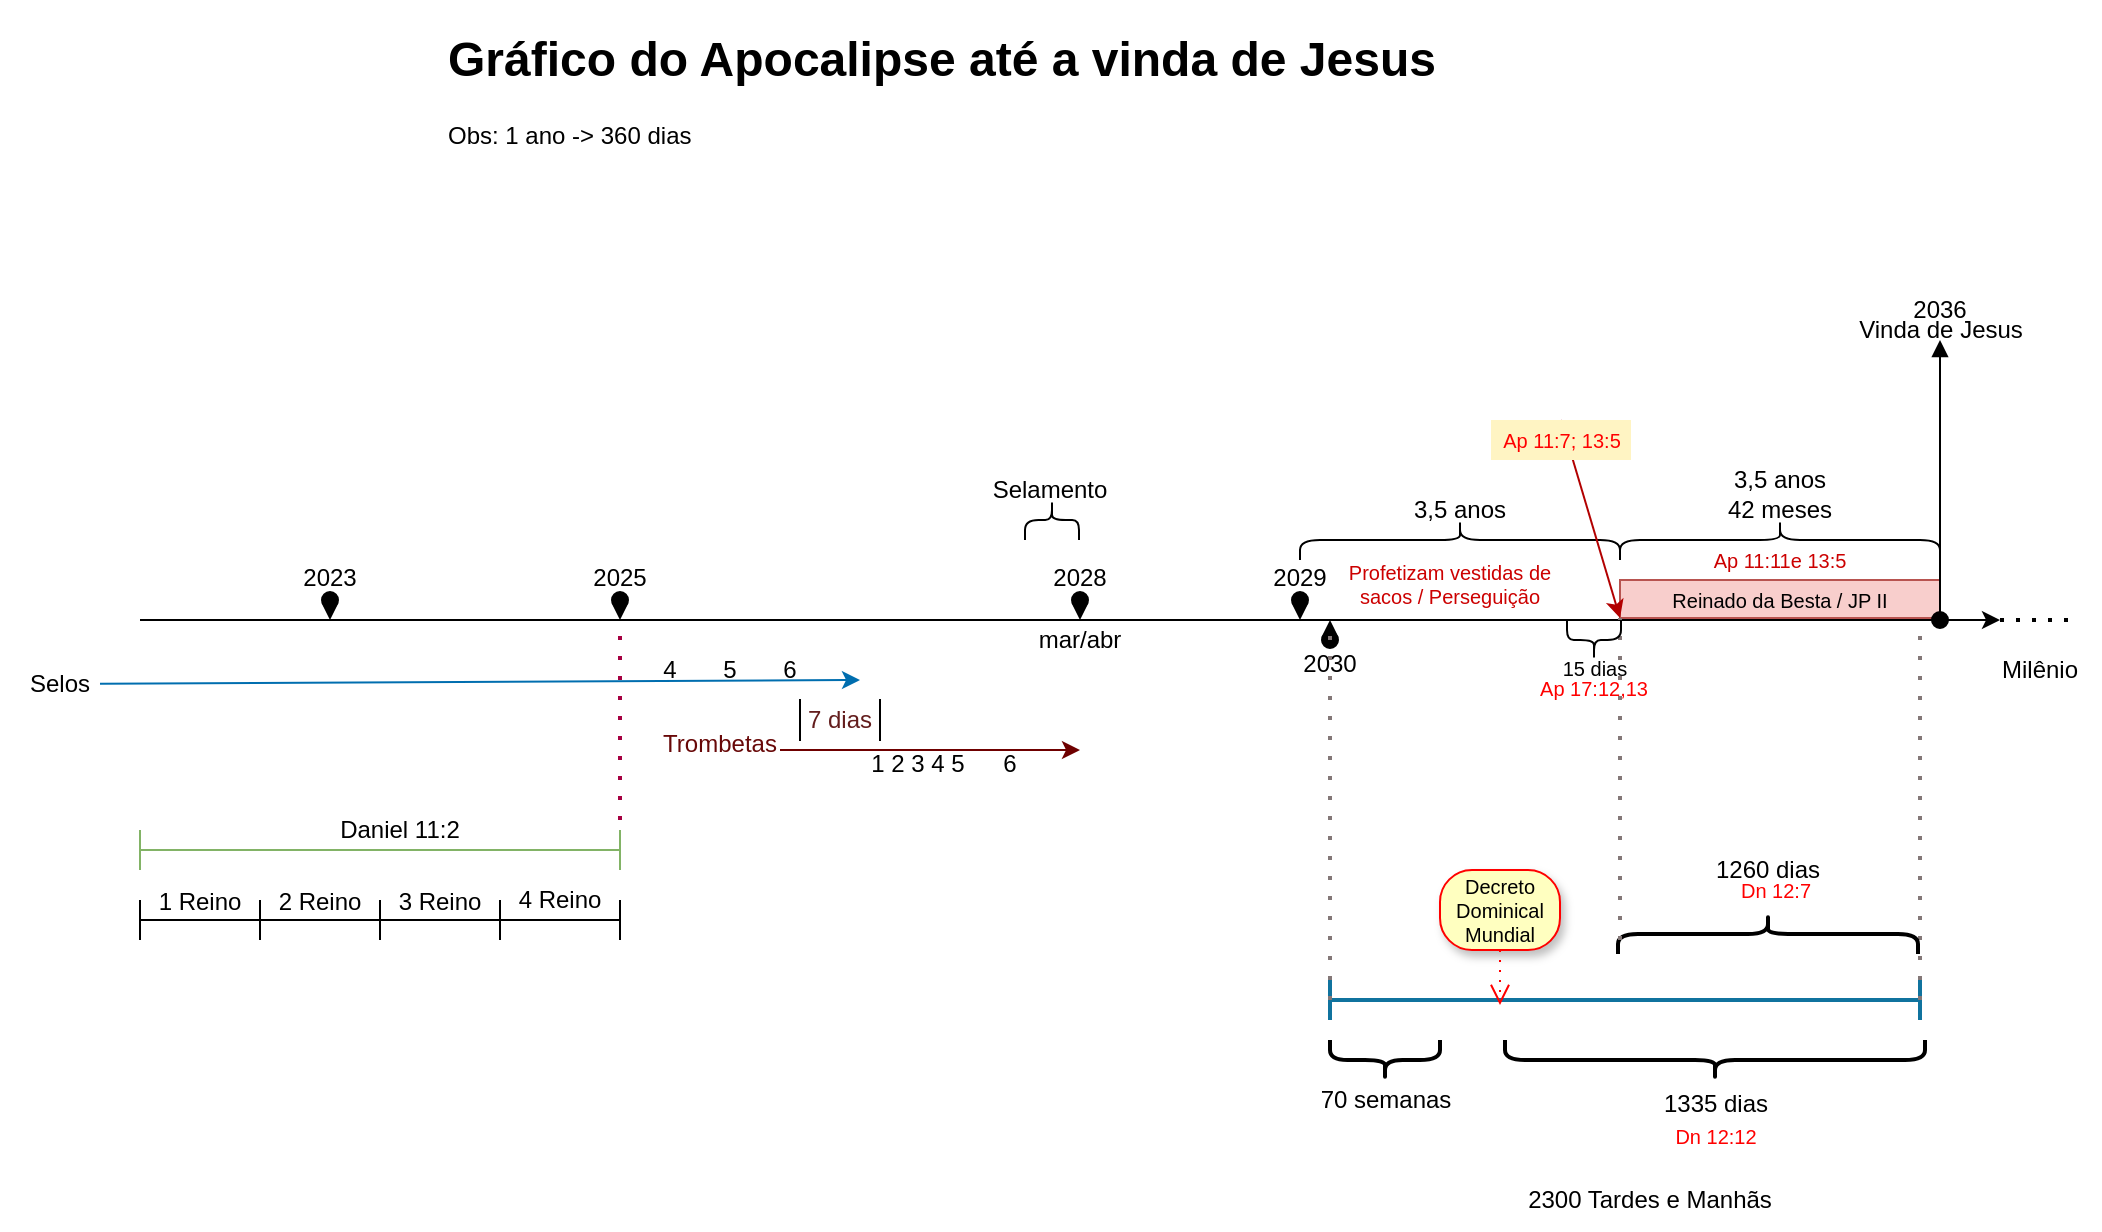 <mxfile version="20.7.3" type="github">
  <diagram id="QsOQ4QXmdrIGZMQj0x0d" name="Page-1">
    <mxGraphModel dx="654" dy="352" grid="1" gridSize="10" guides="1" tooltips="1" connect="1" arrows="1" fold="1" page="1" pageScale="1" pageWidth="850" pageHeight="1100" math="0" shadow="0">
      <root>
        <mxCell id="0" />
        <mxCell id="1" parent="0" />
        <mxCell id="_je04n-Sk0oRXr9PTFX6-1" value="" style="endArrow=classic;html=1;rounded=0;" edge="1" parent="1">
          <mxGeometry width="50" height="50" relative="1" as="geometry">
            <mxPoint x="200" y="320" as="sourcePoint" />
            <mxPoint x="1130" y="320" as="targetPoint" />
          </mxGeometry>
        </mxCell>
        <mxCell id="_je04n-Sk0oRXr9PTFX6-3" value="Milênio" style="text;html=1;strokeColor=none;fillColor=none;align=center;verticalAlign=middle;whiteSpace=wrap;rounded=0;" vertex="1" parent="1">
          <mxGeometry x="1120" y="330" width="60" height="30" as="geometry" />
        </mxCell>
        <mxCell id="_je04n-Sk0oRXr9PTFX6-4" value="" style="endArrow=none;dashed=1;html=1;dashPattern=1 3;strokeWidth=2;rounded=0;" edge="1" parent="1">
          <mxGeometry width="50" height="50" relative="1" as="geometry">
            <mxPoint x="1130" y="320" as="sourcePoint" />
            <mxPoint x="1170" y="320" as="targetPoint" />
          </mxGeometry>
        </mxCell>
        <mxCell id="_je04n-Sk0oRXr9PTFX6-5" value="2036" style="text;html=1;strokeColor=none;fillColor=none;align=center;verticalAlign=middle;whiteSpace=wrap;rounded=0;" vertex="1" parent="1">
          <mxGeometry x="1070" y="150" width="60" height="30" as="geometry" />
        </mxCell>
        <mxCell id="_je04n-Sk0oRXr9PTFX6-6" value="Vinda de Jesus" style="text;html=1;strokeColor=none;fillColor=none;align=center;verticalAlign=middle;whiteSpace=wrap;rounded=0;" vertex="1" parent="1">
          <mxGeometry x="1047.5" y="160" width="105" height="30" as="geometry" />
        </mxCell>
        <mxCell id="_je04n-Sk0oRXr9PTFX6-14" value="" style="group" vertex="1" connectable="0" parent="1">
          <mxGeometry x="780" y="250" width="160" height="40" as="geometry" />
        </mxCell>
        <mxCell id="_je04n-Sk0oRXr9PTFX6-8" value="" style="shape=curlyBracket;whiteSpace=wrap;html=1;rounded=1;labelPosition=left;verticalLabelPosition=middle;align=right;verticalAlign=middle;rotation=90;" vertex="1" parent="_je04n-Sk0oRXr9PTFX6-14">
          <mxGeometry x="70" y="-50" width="20" height="160" as="geometry" />
        </mxCell>
        <mxCell id="_je04n-Sk0oRXr9PTFX6-9" value="3,5 anos" style="text;html=1;strokeColor=none;fillColor=none;align=center;verticalAlign=middle;whiteSpace=wrap;rounded=0;" vertex="1" parent="_je04n-Sk0oRXr9PTFX6-14">
          <mxGeometry x="50" width="60" height="30" as="geometry" />
        </mxCell>
        <mxCell id="_je04n-Sk0oRXr9PTFX6-15" value="" style="group;fontColor=default;" vertex="1" connectable="0" parent="1">
          <mxGeometry x="940" y="250" width="160" height="50" as="geometry" />
        </mxCell>
        <mxCell id="_je04n-Sk0oRXr9PTFX6-16" value="" style="shape=curlyBracket;whiteSpace=wrap;html=1;rounded=1;labelPosition=left;verticalLabelPosition=middle;align=right;verticalAlign=middle;rotation=90;" vertex="1" parent="_je04n-Sk0oRXr9PTFX6-15">
          <mxGeometry x="70" y="-50" width="20" height="160" as="geometry" />
        </mxCell>
        <mxCell id="_je04n-Sk0oRXr9PTFX6-17" value="3,5 anos&lt;br&gt;42 meses" style="text;html=1;strokeColor=none;fillColor=none;align=center;verticalAlign=middle;whiteSpace=wrap;rounded=0;" vertex="1" parent="_je04n-Sk0oRXr9PTFX6-15">
          <mxGeometry x="50" y="-8" width="60" height="30" as="geometry" />
        </mxCell>
        <mxCell id="_je04n-Sk0oRXr9PTFX6-121" value="Ap 11:11e 13:5" style="text;strokeColor=none;fillColor=none;align=center;verticalAlign=middle;rounded=0;shadow=0;labelBackgroundColor=none;sketch=0;strokeWidth=2;fontSize=10;labelBorderColor=none;horizontal=1;fontColor=#CC0000;" vertex="1" parent="_je04n-Sk0oRXr9PTFX6-15">
          <mxGeometry x="40" y="30" width="80" height="20" as="geometry" />
        </mxCell>
        <mxCell id="_je04n-Sk0oRXr9PTFX6-19" value="Reinado da Besta /&amp;nbsp;JP II" style="text;html=1;strokeColor=#b85450;fillColor=#f8cecc;align=center;verticalAlign=middle;whiteSpace=wrap;rounded=0;fontSize=10;" vertex="1" parent="1">
          <mxGeometry x="940" y="300" width="160" height="19" as="geometry" />
        </mxCell>
        <mxCell id="_je04n-Sk0oRXr9PTFX6-21" value="" style="html=1;verticalAlign=bottom;startArrow=oval;startFill=1;endArrow=block;startSize=8;rounded=0;" edge="1" parent="1">
          <mxGeometry x="-1" width="60" relative="1" as="geometry">
            <mxPoint x="780" y="310" as="sourcePoint" />
            <mxPoint x="780" y="320" as="targetPoint" />
            <mxPoint as="offset" />
          </mxGeometry>
        </mxCell>
        <mxCell id="_je04n-Sk0oRXr9PTFX6-23" value="2029" style="text;html=1;strokeColor=none;fillColor=none;align=center;verticalAlign=middle;whiteSpace=wrap;rounded=0;" vertex="1" parent="1">
          <mxGeometry x="765" y="294" width="30" height="10" as="geometry" />
        </mxCell>
        <mxCell id="_je04n-Sk0oRXr9PTFX6-24" value="&lt;h1&gt;Gráfico do Apocalipse até a vinda de Jesus&lt;/h1&gt;&lt;p&gt;Obs: 1 ano -&amp;gt; 360 dias&lt;/p&gt;" style="text;html=1;strokeColor=none;fillColor=none;spacing=5;spacingTop=-20;whiteSpace=wrap;overflow=hidden;rounded=0;" vertex="1" parent="1">
          <mxGeometry x="349" y="20" width="520" height="120" as="geometry" />
        </mxCell>
        <mxCell id="_je04n-Sk0oRXr9PTFX6-25" value="" style="html=1;verticalAlign=bottom;startArrow=oval;startFill=1;endArrow=block;startSize=8;rounded=0;" edge="1" parent="1">
          <mxGeometry width="60" relative="1" as="geometry">
            <mxPoint x="1100" y="320.0" as="sourcePoint" />
            <mxPoint x="1100" y="180" as="targetPoint" />
          </mxGeometry>
        </mxCell>
        <mxCell id="_je04n-Sk0oRXr9PTFX6-27" value="" style="html=1;verticalAlign=bottom;startArrow=oval;startFill=1;endArrow=block;startSize=8;rounded=0;" edge="1" parent="1">
          <mxGeometry width="60" relative="1" as="geometry">
            <mxPoint x="670" y="310" as="sourcePoint" />
            <mxPoint x="670" y="320" as="targetPoint" />
          </mxGeometry>
        </mxCell>
        <mxCell id="_je04n-Sk0oRXr9PTFX6-28" value="2028" style="text;html=1;strokeColor=none;fillColor=none;align=center;verticalAlign=middle;whiteSpace=wrap;rounded=0;" vertex="1" parent="1">
          <mxGeometry x="655" y="294" width="30" height="10" as="geometry" />
        </mxCell>
        <mxCell id="_je04n-Sk0oRXr9PTFX6-29" value="" style="html=1;verticalAlign=bottom;startArrow=oval;startFill=1;endArrow=block;startSize=8;rounded=0;" edge="1" parent="1">
          <mxGeometry width="60" relative="1" as="geometry">
            <mxPoint x="440" y="310" as="sourcePoint" />
            <mxPoint x="440" y="320" as="targetPoint" />
          </mxGeometry>
        </mxCell>
        <mxCell id="_je04n-Sk0oRXr9PTFX6-30" value="2025" style="text;html=1;strokeColor=none;fillColor=none;align=center;verticalAlign=middle;whiteSpace=wrap;rounded=0;" vertex="1" parent="1">
          <mxGeometry x="425" y="294" width="30" height="10" as="geometry" />
        </mxCell>
        <mxCell id="_je04n-Sk0oRXr9PTFX6-31" value="" style="html=1;verticalAlign=bottom;startArrow=oval;startFill=1;endArrow=block;startSize=8;rounded=0;" edge="1" parent="1">
          <mxGeometry width="60" relative="1" as="geometry">
            <mxPoint x="295" y="310.0" as="sourcePoint" />
            <mxPoint x="295" y="320.0" as="targetPoint" />
          </mxGeometry>
        </mxCell>
        <mxCell id="_je04n-Sk0oRXr9PTFX6-32" value="2023" style="text;html=1;strokeColor=none;fillColor=none;align=center;verticalAlign=middle;whiteSpace=wrap;rounded=0;" vertex="1" parent="1">
          <mxGeometry x="280" y="294" width="30" height="10" as="geometry" />
        </mxCell>
        <mxCell id="_je04n-Sk0oRXr9PTFX6-48" value="Selos" style="text;html=1;strokeColor=none;fillColor=none;align=center;verticalAlign=middle;whiteSpace=wrap;rounded=0;" vertex="1" parent="1">
          <mxGeometry x="130" y="337" width="60" height="30" as="geometry" />
        </mxCell>
        <mxCell id="_je04n-Sk0oRXr9PTFX6-49" value="" style="endArrow=classic;html=1;rounded=0;fillColor=#1ba1e2;strokeColor=#006EAF;" edge="1" parent="1">
          <mxGeometry width="50" height="50" relative="1" as="geometry">
            <mxPoint x="180" y="351.83" as="sourcePoint" />
            <mxPoint x="560" y="350" as="targetPoint" />
          </mxGeometry>
        </mxCell>
        <mxCell id="_je04n-Sk0oRXr9PTFX6-50" value="4" style="text;html=1;strokeColor=none;fillColor=none;align=center;verticalAlign=middle;whiteSpace=wrap;rounded=0;" vertex="1" parent="1">
          <mxGeometry x="460" y="335" width="10" height="20" as="geometry" />
        </mxCell>
        <mxCell id="_je04n-Sk0oRXr9PTFX6-51" value="5" style="text;html=1;strokeColor=none;fillColor=none;align=center;verticalAlign=middle;whiteSpace=wrap;rounded=0;" vertex="1" parent="1">
          <mxGeometry x="490" y="335" width="10" height="20" as="geometry" />
        </mxCell>
        <mxCell id="_je04n-Sk0oRXr9PTFX6-52" value="6" style="text;html=1;strokeColor=none;fillColor=none;align=center;verticalAlign=middle;whiteSpace=wrap;rounded=0;" vertex="1" parent="1">
          <mxGeometry x="520" y="335" width="10" height="20" as="geometry" />
        </mxCell>
        <mxCell id="_je04n-Sk0oRXr9PTFX6-54" value="" style="endArrow=classic;html=1;rounded=0;fontColor=#631d1d;labelBorderColor=none;fillColor=#a20025;strokeColor=#6F0000;" edge="1" parent="1">
          <mxGeometry width="50" height="50" relative="1" as="geometry">
            <mxPoint x="520" y="385" as="sourcePoint" />
            <mxPoint x="670" y="385" as="targetPoint" />
          </mxGeometry>
        </mxCell>
        <mxCell id="_je04n-Sk0oRXr9PTFX6-57" value="Trombetas" style="text;html=1;strokeColor=none;fillColor=none;align=center;verticalAlign=middle;whiteSpace=wrap;rounded=0;fontColor=#680808;" vertex="1" parent="1">
          <mxGeometry x="460" y="367" width="60" height="30" as="geometry" />
        </mxCell>
        <mxCell id="_je04n-Sk0oRXr9PTFX6-60" value="7 dias" style="shape=partialRectangle;whiteSpace=wrap;html=1;top=0;bottom=0;fillColor=none;fontColor=#631d1d;" vertex="1" parent="1">
          <mxGeometry x="530" y="360" width="40" height="20" as="geometry" />
        </mxCell>
        <mxCell id="_je04n-Sk0oRXr9PTFX6-61" value="1" style="text;html=1;strokeColor=none;fillColor=none;align=center;verticalAlign=middle;whiteSpace=wrap;rounded=0;" vertex="1" parent="1">
          <mxGeometry x="564" y="382" width="10" height="20" as="geometry" />
        </mxCell>
        <mxCell id="_je04n-Sk0oRXr9PTFX6-66" value="2" style="text;html=1;strokeColor=none;fillColor=none;align=center;verticalAlign=middle;whiteSpace=wrap;rounded=0;" vertex="1" parent="1">
          <mxGeometry x="574" y="382" width="10" height="20" as="geometry" />
        </mxCell>
        <mxCell id="_je04n-Sk0oRXr9PTFX6-67" value="3" style="text;html=1;strokeColor=none;fillColor=none;align=center;verticalAlign=middle;whiteSpace=wrap;rounded=0;" vertex="1" parent="1">
          <mxGeometry x="584" y="382" width="10" height="20" as="geometry" />
        </mxCell>
        <mxCell id="_je04n-Sk0oRXr9PTFX6-68" value="4" style="text;html=1;strokeColor=none;fillColor=none;align=center;verticalAlign=middle;whiteSpace=wrap;rounded=0;" vertex="1" parent="1">
          <mxGeometry x="594" y="382" width="10" height="20" as="geometry" />
        </mxCell>
        <mxCell id="_je04n-Sk0oRXr9PTFX6-69" value="5" style="text;html=1;strokeColor=none;fillColor=none;align=center;verticalAlign=middle;whiteSpace=wrap;rounded=0;" vertex="1" parent="1">
          <mxGeometry x="604" y="382" width="10" height="20" as="geometry" />
        </mxCell>
        <mxCell id="_je04n-Sk0oRXr9PTFX6-70" value="6" style="text;html=1;strokeColor=none;fillColor=none;align=center;verticalAlign=middle;whiteSpace=wrap;rounded=0;" vertex="1" parent="1">
          <mxGeometry x="630" y="382" width="10" height="20" as="geometry" />
        </mxCell>
        <mxCell id="_je04n-Sk0oRXr9PTFX6-81" value="" style="group" vertex="1" connectable="0" parent="1">
          <mxGeometry x="200" y="410" width="240" height="70" as="geometry" />
        </mxCell>
        <mxCell id="_je04n-Sk0oRXr9PTFX6-33" value="" style="shape=crossbar;whiteSpace=wrap;html=1;rounded=1;fillColor=#d5e8d4;strokeColor=#82b366;" vertex="1" parent="_je04n-Sk0oRXr9PTFX6-81">
          <mxGeometry y="15" width="240" height="20" as="geometry" />
        </mxCell>
        <mxCell id="_je04n-Sk0oRXr9PTFX6-34" value="Daniel 11:2" style="text;html=1;strokeColor=none;fillColor=none;align=center;verticalAlign=middle;whiteSpace=wrap;rounded=0;" vertex="1" parent="_je04n-Sk0oRXr9PTFX6-81">
          <mxGeometry x="90" width="80" height="30" as="geometry" />
        </mxCell>
        <mxCell id="_je04n-Sk0oRXr9PTFX6-79" value="" style="group" vertex="1" connectable="0" parent="_je04n-Sk0oRXr9PTFX6-81">
          <mxGeometry y="50" width="240" height="20" as="geometry" />
        </mxCell>
        <mxCell id="_je04n-Sk0oRXr9PTFX6-74" value="" style="shape=crossbar;whiteSpace=wrap;html=1;rounded=1;fontColor=#631d1d;" vertex="1" parent="_je04n-Sk0oRXr9PTFX6-79">
          <mxGeometry width="60" height="20" as="geometry" />
        </mxCell>
        <mxCell id="_je04n-Sk0oRXr9PTFX6-75" value="" style="shape=crossbar;whiteSpace=wrap;html=1;rounded=1;fontColor=#631d1d;" vertex="1" parent="_je04n-Sk0oRXr9PTFX6-79">
          <mxGeometry x="60" width="60" height="20" as="geometry" />
        </mxCell>
        <mxCell id="_je04n-Sk0oRXr9PTFX6-77" value="" style="shape=crossbar;whiteSpace=wrap;html=1;rounded=1;fontColor=#631d1d;" vertex="1" parent="_je04n-Sk0oRXr9PTFX6-79">
          <mxGeometry x="120" width="60" height="20" as="geometry" />
        </mxCell>
        <mxCell id="_je04n-Sk0oRXr9PTFX6-78" value="" style="shape=crossbar;whiteSpace=wrap;html=1;rounded=1;fontColor=#631d1d;" vertex="1" parent="_je04n-Sk0oRXr9PTFX6-79">
          <mxGeometry x="180" width="60" height="20" as="geometry" />
        </mxCell>
        <mxCell id="_je04n-Sk0oRXr9PTFX6-83" value="1 Reino" style="text;html=1;strokeColor=none;fillColor=none;align=center;verticalAlign=middle;whiteSpace=wrap;rounded=0;labelBackgroundColor=none;fontColor=#000000;" vertex="1" parent="_je04n-Sk0oRXr9PTFX6-79">
          <mxGeometry y="-14" width="60" height="30" as="geometry" />
        </mxCell>
        <mxCell id="_je04n-Sk0oRXr9PTFX6-84" value="2 Reino" style="text;html=1;strokeColor=none;fillColor=none;align=center;verticalAlign=middle;whiteSpace=wrap;rounded=0;labelBackgroundColor=none;fontColor=#000000;" vertex="1" parent="_je04n-Sk0oRXr9PTFX6-79">
          <mxGeometry x="60" y="-14" width="60" height="30" as="geometry" />
        </mxCell>
        <mxCell id="_je04n-Sk0oRXr9PTFX6-85" value="3 Reino" style="text;html=1;strokeColor=none;fillColor=none;align=center;verticalAlign=middle;whiteSpace=wrap;rounded=0;labelBackgroundColor=none;fontColor=#000000;" vertex="1" parent="_je04n-Sk0oRXr9PTFX6-79">
          <mxGeometry x="120" y="-14" width="60" height="30" as="geometry" />
        </mxCell>
        <mxCell id="_je04n-Sk0oRXr9PTFX6-86" value="4 Reino" style="text;html=1;strokeColor=none;fillColor=none;align=center;verticalAlign=middle;whiteSpace=wrap;rounded=0;labelBackgroundColor=none;fontColor=#000000;" vertex="1" parent="_je04n-Sk0oRXr9PTFX6-81">
          <mxGeometry x="180" y="35" width="60" height="30" as="geometry" />
        </mxCell>
        <mxCell id="_je04n-Sk0oRXr9PTFX6-87" value="" style="endArrow=none;dashed=1;html=1;strokeWidth=2;rounded=0;labelBorderColor=none;fontColor=#000000;dashPattern=1 4;strokeColor=#A50040;fillColor=#d80073;" edge="1" parent="1">
          <mxGeometry width="50" height="50" relative="1" as="geometry">
            <mxPoint x="440" y="420" as="sourcePoint" />
            <mxPoint x="440" y="320" as="targetPoint" />
          </mxGeometry>
        </mxCell>
        <mxCell id="_je04n-Sk0oRXr9PTFX6-89" value="" style="shape=curlyBracket;whiteSpace=wrap;html=1;rounded=1;flipH=1;labelPosition=right;verticalLabelPosition=middle;align=left;verticalAlign=middle;labelBackgroundColor=none;fontColor=#000000;rotation=-90;" vertex="1" parent="1">
          <mxGeometry x="646" y="256.5" width="20" height="27" as="geometry" />
        </mxCell>
        <mxCell id="_je04n-Sk0oRXr9PTFX6-90" value="Selamento" style="text;html=1;strokeColor=none;fillColor=none;align=center;verticalAlign=middle;whiteSpace=wrap;rounded=0;labelBackgroundColor=none;fontColor=#000000;" vertex="1" parent="1">
          <mxGeometry x="625" y="240" width="60" height="30" as="geometry" />
        </mxCell>
        <mxCell id="_je04n-Sk0oRXr9PTFX6-91" value="mar/abr" style="text;html=1;strokeColor=none;fillColor=none;align=center;verticalAlign=middle;whiteSpace=wrap;rounded=0;labelBackgroundColor=none;fontColor=#000000;" vertex="1" parent="1">
          <mxGeometry x="650" y="325" width="40" height="10" as="geometry" />
        </mxCell>
        <mxCell id="_je04n-Sk0oRXr9PTFX6-92" value="" style="shape=crossbar;whiteSpace=wrap;html=1;rounded=1;labelBackgroundColor=none;fillColor=#b1ddf0;strokeColor=#10739e;fontStyle=0;strokeWidth=2;shadow=0;" vertex="1" parent="1">
          <mxGeometry x="795" y="500" width="295" height="20" as="geometry" />
        </mxCell>
        <mxCell id="_je04n-Sk0oRXr9PTFX6-93" value="2300 Tardes e Manhãs" style="text;html=1;strokeColor=none;fillColor=none;align=center;verticalAlign=middle;whiteSpace=wrap;rounded=0;labelBackgroundColor=none;fontColor=#000000;" vertex="1" parent="1">
          <mxGeometry x="890" y="595" width="130" height="30" as="geometry" />
        </mxCell>
        <mxCell id="_je04n-Sk0oRXr9PTFX6-96" value="" style="html=1;verticalAlign=bottom;startArrow=oval;startFill=1;endArrow=block;startSize=8;rounded=0;" edge="1" parent="1">
          <mxGeometry x="-1" width="60" relative="1" as="geometry">
            <mxPoint x="795" y="330" as="sourcePoint" />
            <mxPoint x="795" y="320" as="targetPoint" />
            <mxPoint as="offset" />
          </mxGeometry>
        </mxCell>
        <mxCell id="_je04n-Sk0oRXr9PTFX6-97" value="2030" style="text;html=1;strokeColor=none;fillColor=none;align=center;verticalAlign=middle;whiteSpace=wrap;rounded=0;fontSize=12;" vertex="1" parent="1">
          <mxGeometry x="780" y="337" width="30" height="10" as="geometry" />
        </mxCell>
        <mxCell id="_je04n-Sk0oRXr9PTFX6-98" value="" style="endArrow=none;dashed=1;html=1;rounded=0;dashPattern=1 4;labelBorderColor=none;strokeColor=#837777;strokeWidth=2;fontSize=12;fontColor=#000000;exitX=0;exitY=0.5;exitDx=0;exitDy=0;exitPerimeter=0;" edge="1" parent="1">
          <mxGeometry width="50" height="50" relative="1" as="geometry">
            <mxPoint x="795" y="510" as="sourcePoint" />
            <mxPoint x="795" y="320" as="targetPoint" />
          </mxGeometry>
        </mxCell>
        <mxCell id="_je04n-Sk0oRXr9PTFX6-99" value="" style="endArrow=none;dashed=1;html=1;rounded=0;dashPattern=1 4;labelBorderColor=none;strokeColor=#837777;strokeWidth=2;fontSize=12;fontColor=#000000;" edge="1" parent="1">
          <mxGeometry width="50" height="50" relative="1" as="geometry">
            <mxPoint x="1090" y="510" as="sourcePoint" />
            <mxPoint x="1090" y="320" as="targetPoint" />
          </mxGeometry>
        </mxCell>
        <mxCell id="_je04n-Sk0oRXr9PTFX6-100" value="" style="shape=curlyBracket;whiteSpace=wrap;html=1;rounded=1;flipH=1;labelPosition=right;verticalLabelPosition=middle;align=left;verticalAlign=middle;shadow=0;labelBackgroundColor=none;sketch=0;strokeWidth=2;fontSize=12;fontColor=#000000;gradientColor=none;rotation=-90;" vertex="1" parent="1">
          <mxGeometry x="1004" y="402" width="20" height="150" as="geometry" />
        </mxCell>
        <mxCell id="_je04n-Sk0oRXr9PTFX6-101" value="" style="endArrow=none;dashed=1;html=1;rounded=0;dashPattern=1 4;labelBorderColor=none;strokeColor=#837777;strokeWidth=2;fontSize=12;fontColor=#000000;entryX=0;entryY=1;entryDx=0;entryDy=0;" edge="1" parent="1" target="_je04n-Sk0oRXr9PTFX6-19">
          <mxGeometry width="50" height="50" relative="1" as="geometry">
            <mxPoint x="940" y="480" as="sourcePoint" />
            <mxPoint x="970" y="470" as="targetPoint" />
          </mxGeometry>
        </mxCell>
        <mxCell id="_je04n-Sk0oRXr9PTFX6-102" value="1260 dias" style="text;html=1;strokeColor=none;fillColor=none;align=center;verticalAlign=middle;whiteSpace=wrap;rounded=0;shadow=0;labelBackgroundColor=none;sketch=0;strokeWidth=2;fontSize=12;fontColor=#000000;" vertex="1" parent="1">
          <mxGeometry x="984" y="435" width="60" height="20" as="geometry" />
        </mxCell>
        <mxCell id="_je04n-Sk0oRXr9PTFX6-103" value="Dn 12:7" style="text;html=1;strokeColor=none;fillColor=none;align=center;verticalAlign=middle;whiteSpace=wrap;rounded=0;shadow=0;labelBackgroundColor=none;sketch=0;strokeWidth=2;fontSize=10;fontColor=#FF0000;labelBorderColor=none;" vertex="1" parent="1">
          <mxGeometry x="987.5" y="445" width="60" height="20" as="geometry" />
        </mxCell>
        <mxCell id="_je04n-Sk0oRXr9PTFX6-104" value="" style="shape=curlyBracket;whiteSpace=wrap;html=1;rounded=1;flipH=1;labelPosition=right;verticalLabelPosition=middle;align=left;verticalAlign=middle;shadow=0;labelBackgroundColor=none;labelBorderColor=none;sketch=0;strokeWidth=2;fontSize=10;fontColor=#FF0000;gradientColor=none;rotation=90;" vertex="1" parent="1">
          <mxGeometry x="977.5" y="435" width="20" height="210" as="geometry" />
        </mxCell>
        <mxCell id="_je04n-Sk0oRXr9PTFX6-106" value="1335 dias" style="text;html=1;strokeColor=none;fillColor=none;align=center;verticalAlign=middle;whiteSpace=wrap;rounded=0;shadow=0;labelBackgroundColor=none;sketch=0;strokeWidth=2;fontSize=12;fontColor=#000000;" vertex="1" parent="1">
          <mxGeometry x="957.5" y="552" width="60" height="20" as="geometry" />
        </mxCell>
        <mxCell id="_je04n-Sk0oRXr9PTFX6-107" value="" style="shape=curlyBracket;whiteSpace=wrap;html=1;rounded=1;flipH=1;labelPosition=right;verticalLabelPosition=middle;align=left;verticalAlign=middle;shadow=0;labelBackgroundColor=none;labelBorderColor=none;sketch=0;strokeWidth=2;fontSize=10;fontColor=#FF0000;gradientColor=none;rotation=90;size=0.5;" vertex="1" parent="1">
          <mxGeometry x="812.5" y="512.5" width="20" height="55" as="geometry" />
        </mxCell>
        <mxCell id="_je04n-Sk0oRXr9PTFX6-108" value="70 semanas" style="text;html=1;strokeColor=none;fillColor=none;align=center;verticalAlign=middle;whiteSpace=wrap;rounded=0;shadow=0;labelBackgroundColor=none;sketch=0;strokeWidth=2;fontSize=12;fontColor=#000000;" vertex="1" parent="1">
          <mxGeometry x="787.5" y="550" width="70" height="20" as="geometry" />
        </mxCell>
        <mxCell id="_je04n-Sk0oRXr9PTFX6-109" value="Dn 12:12" style="text;html=1;strokeColor=none;fillColor=none;align=center;verticalAlign=middle;whiteSpace=wrap;rounded=0;shadow=0;labelBackgroundColor=none;sketch=0;strokeWidth=2;fontSize=10;fontColor=#FF0000;labelBorderColor=none;" vertex="1" parent="1">
          <mxGeometry x="957.5" y="567.5" width="60" height="20" as="geometry" />
        </mxCell>
        <mxCell id="_je04n-Sk0oRXr9PTFX6-112" value="Decreto&lt;br&gt;Dominical&lt;br&gt;Mundial" style="rounded=1;arcSize=40;fontColor=default;fillColor=#ffffc0;strokeColor=#ff0000;shadow=1;labelBackgroundColor=none;labelBorderColor=none;strokeWidth=1;fontSize=10;glass=0;whiteSpace=wrap;html=1;" vertex="1" parent="1">
          <mxGeometry x="850" y="445" width="60" height="40" as="geometry" />
        </mxCell>
        <mxCell id="_je04n-Sk0oRXr9PTFX6-113" value="" style="edgeStyle=orthogonalEdgeStyle;verticalAlign=middle;endArrow=open;endSize=8;strokeColor=#ff0000;rounded=0;dashed=1;dashPattern=1 4;labelBorderColor=none;strokeWidth=1;fontSize=10;fontColor=#FF0000;jumpSize=3;labelBackgroundColor=none;html=1;" edge="1" source="_je04n-Sk0oRXr9PTFX6-112" parent="1">
          <mxGeometry relative="1" as="geometry">
            <mxPoint x="880" y="512.5" as="targetPoint" />
          </mxGeometry>
        </mxCell>
        <mxCell id="_je04n-Sk0oRXr9PTFX6-114" value="" style="shape=curlyBracket;whiteSpace=wrap;html=1;rounded=1;flipH=1;labelPosition=right;verticalLabelPosition=middle;align=left;verticalAlign=middle;shadow=0;glass=0;labelBackgroundColor=none;labelBorderColor=none;sketch=0;strokeWidth=1;fontSize=10;fontColor=default;gradientColor=none;rotation=90;" vertex="1" parent="1">
          <mxGeometry x="917" y="316.5" width="20" height="27" as="geometry" />
        </mxCell>
        <mxCell id="_je04n-Sk0oRXr9PTFX6-115" value="15 dias" style="text;html=1;strokeColor=none;fillColor=none;align=center;verticalAlign=middle;whiteSpace=wrap;rounded=0;shadow=0;glass=0;labelBackgroundColor=none;labelBorderColor=none;sketch=0;strokeWidth=1;fontSize=10;fontColor=default;" vertex="1" parent="1">
          <mxGeometry x="908.5" y="337" width="37" height="14" as="geometry" />
        </mxCell>
        <mxCell id="_je04n-Sk0oRXr9PTFX6-116" value="Ap 17:12,13" style="text;html=1;strokeColor=none;fillColor=none;align=center;verticalAlign=middle;whiteSpace=wrap;rounded=0;shadow=0;labelBackgroundColor=none;sketch=0;strokeWidth=2;fontSize=10;fontColor=#FF0000;labelBorderColor=none;" vertex="1" parent="1">
          <mxGeometry x="897" y="343.5" width="60" height="20" as="geometry" />
        </mxCell>
        <mxCell id="_je04n-Sk0oRXr9PTFX6-117" value="" style="endArrow=classic;html=1;rounded=0;labelBackgroundColor=none;labelBorderColor=none;strokeColor=#B20000;strokeWidth=1;fontSize=10;fontColor=default;jumpSize=3;entryX=0;entryY=1;entryDx=0;entryDy=0;fillColor=#e51400;exitX=0.5;exitY=0;exitDx=0;exitDy=0;" edge="1" parent="1" source="_je04n-Sk0oRXr9PTFX6-118" target="_je04n-Sk0oRXr9PTFX6-19">
          <mxGeometry width="50" height="50" relative="1" as="geometry">
            <mxPoint x="980" y="350" as="sourcePoint" />
            <mxPoint x="960" y="370" as="targetPoint" />
          </mxGeometry>
        </mxCell>
        <mxCell id="_je04n-Sk0oRXr9PTFX6-118" value="Ap 11:7; 13:5" style="text;html=1;strokeColor=none;fillColor=#FFF4C3;align=center;verticalAlign=middle;whiteSpace=wrap;rounded=0;shadow=0;labelBackgroundColor=none;sketch=0;strokeWidth=2;fontSize=10;fontColor=#FF0000;labelBorderColor=none;" vertex="1" parent="1">
          <mxGeometry x="875.5" y="220" width="70" height="20" as="geometry" />
        </mxCell>
        <mxCell id="_je04n-Sk0oRXr9PTFX6-122" value="Profetizam vestidas de sacos / Perseguição" style="text;html=1;strokeColor=none;fillColor=none;align=center;verticalAlign=middle;whiteSpace=wrap;rounded=0;shadow=0;glass=0;labelBackgroundColor=none;labelBorderColor=none;sketch=0;strokeWidth=1;fontSize=10;fontColor=#CC0000;" vertex="1" parent="1">
          <mxGeometry x="800" y="286.5" width="110" height="30" as="geometry" />
        </mxCell>
      </root>
    </mxGraphModel>
  </diagram>
</mxfile>
